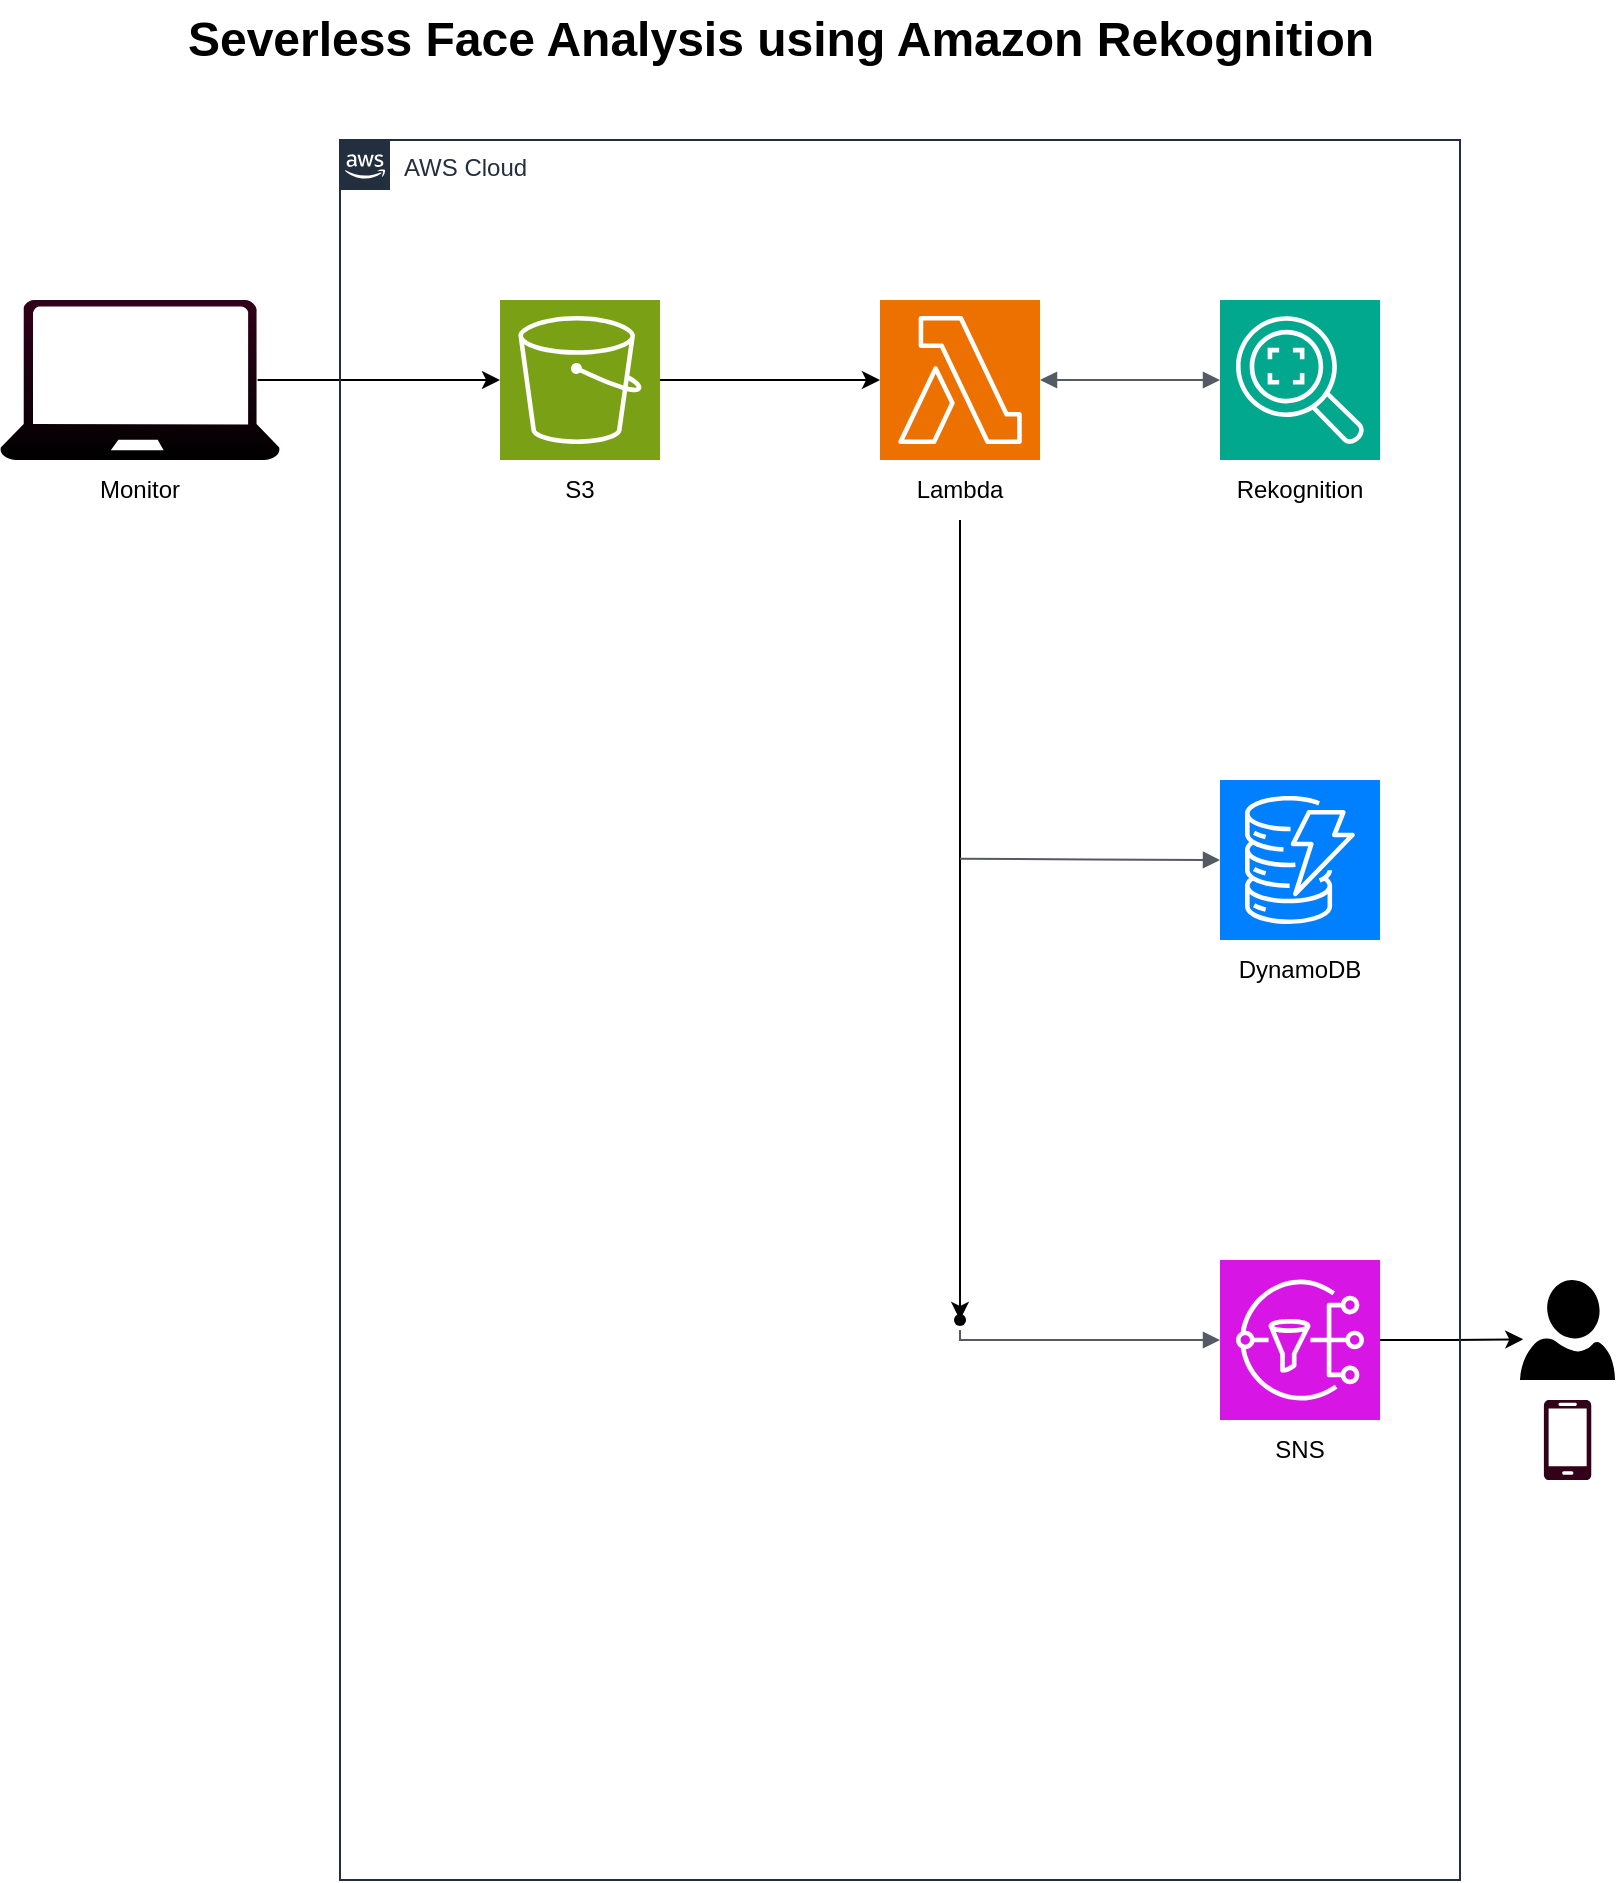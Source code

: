 <mxfile version="24.2.5" type="device">
  <diagram name="Page-1" id="bbNhHPLtcSECq55FanmO">
    <mxGraphModel dx="1434" dy="1944" grid="1" gridSize="10" guides="1" tooltips="1" connect="1" arrows="1" fold="1" page="1" pageScale="1" pageWidth="850" pageHeight="1100" math="0" shadow="0">
      <root>
        <mxCell id="0" />
        <mxCell id="1" parent="0" />
        <mxCell id="_r6Y_dU_7kAWAXshLB6E-125" value="&lt;div&gt;&lt;br&gt;&lt;/div&gt;" style="text;strokeColor=none;fillColor=none;html=1;fontSize=24;fontStyle=1;verticalAlign=middle;align=center;" parent="1" vertex="1">
          <mxGeometry x="359" y="739" width="100" height="40" as="geometry" />
        </mxCell>
        <mxCell id="_r6Y_dU_7kAWAXshLB6E-240" value="" style="verticalLabelPosition=bottom;html=1;verticalAlign=top;align=center;strokeColor=none;fillColor=#33001A;shape=mxgraph.azure.laptop;pointerEvents=1;gradientColor=default;" parent="1" vertex="1">
          <mxGeometry x="30" y="120" width="140" height="80" as="geometry" />
        </mxCell>
        <mxCell id="_r6Y_dU_7kAWAXshLB6E-241" value="" style="sketch=0;points=[[0,0,0],[0.25,0,0],[0.5,0,0],[0.75,0,0],[1,0,0],[0,1,0],[0.25,1,0],[0.5,1,0],[0.75,1,0],[1,1,0],[0,0.25,0],[0,0.5,0],[0,0.75,0],[1,0.25,0],[1,0.5,0],[1,0.75,0]];outlineConnect=0;fontColor=#232F3E;fillColor=#7AA116;strokeColor=#ffffff;dashed=0;verticalLabelPosition=bottom;verticalAlign=top;align=center;html=1;fontSize=12;fontStyle=0;aspect=fixed;shape=mxgraph.aws4.resourceIcon;resIcon=mxgraph.aws4.s3;" parent="1" vertex="1">
          <mxGeometry x="280" y="120" width="80" height="80" as="geometry" />
        </mxCell>
        <mxCell id="_r6Y_dU_7kAWAXshLB6E-253" style="edgeStyle=none;rounded=0;orthogonalLoop=1;jettySize=auto;html=1;exitX=1;exitY=0.5;exitDx=0;exitDy=0;exitPerimeter=0;" parent="1" source="_r6Y_dU_7kAWAXshLB6E-242" edge="1">
          <mxGeometry relative="1" as="geometry">
            <mxPoint x="540" y="159.667" as="targetPoint" />
          </mxGeometry>
        </mxCell>
        <mxCell id="_r6Y_dU_7kAWAXshLB6E-242" value="" style="sketch=0;points=[[0,0,0],[0.25,0,0],[0.5,0,0],[0.75,0,0],[1,0,0],[0,1,0],[0.25,1,0],[0.5,1,0],[0.75,1,0],[1,1,0],[0,0.25,0],[0,0.5,0],[0,0.75,0],[1,0.25,0],[1,0.5,0],[1,0.75,0]];outlineConnect=0;fontColor=#232F3E;fillColor=#ED7100;strokeColor=#ffffff;dashed=0;verticalLabelPosition=bottom;verticalAlign=top;align=center;html=1;fontSize=12;fontStyle=0;aspect=fixed;shape=mxgraph.aws4.resourceIcon;resIcon=mxgraph.aws4.lambda;" parent="1" vertex="1">
          <mxGeometry x="470" y="120" width="80" height="80" as="geometry" />
        </mxCell>
        <mxCell id="_r6Y_dU_7kAWAXshLB6E-243" value="" style="sketch=0;points=[[0,0,0],[0.25,0,0],[0.5,0,0],[0.75,0,0],[1,0,0],[0,1,0],[0.25,1,0],[0.5,1,0],[0.75,1,0],[1,1,0],[0,0.25,0],[0,0.5,0],[0,0.75,0],[1,0.25,0],[1,0.5,0],[1,0.75,0]];outlineConnect=0;fontColor=#232F3E;fillColor=#01A88D;strokeColor=#ffffff;dashed=0;verticalLabelPosition=bottom;verticalAlign=top;align=center;html=1;fontSize=12;fontStyle=0;aspect=fixed;shape=mxgraph.aws4.resourceIcon;resIcon=mxgraph.aws4.rekognition_2;" parent="1" vertex="1">
          <mxGeometry x="640" y="120" width="80" height="80" as="geometry" />
        </mxCell>
        <mxCell id="_r6Y_dU_7kAWAXshLB6E-244" value="" style="sketch=0;points=[[0,0,0],[0.25,0,0],[0.5,0,0],[0.75,0,0],[1,0,0],[0,1,0],[0.25,1,0],[0.5,1,0],[0.75,1,0],[1,1,0],[0,0.25,0],[0,0.5,0],[0,0.75,0],[1,0.25,0],[1,0.5,0],[1,0.75,0]];outlineConnect=0;fontColor=#232F3E;fillColor=#007FFF;strokeColor=#ffffff;dashed=0;verticalLabelPosition=bottom;verticalAlign=top;align=center;html=1;fontSize=12;fontStyle=0;aspect=fixed;shape=mxgraph.aws4.resourceIcon;resIcon=mxgraph.aws4.dynamodb;" parent="1" vertex="1">
          <mxGeometry x="640" y="360" width="80" height="80" as="geometry" />
        </mxCell>
        <mxCell id="_r6Y_dU_7kAWAXshLB6E-245" value="" style="sketch=0;points=[[0,0,0],[0.25,0,0],[0.5,0,0],[0.75,0,0],[1,0,0],[0,1,0],[0.25,1,0],[0.5,1,0],[0.75,1,0],[1,1,0],[0,0.25,0],[0,0.5,0],[0,0.75,0],[1,0.25,0],[1,0.5,0],[1,0.75,0]];outlineConnect=0;fontColor=#232F3E;fillColor=#d715e5;strokeColor=#ffffff;dashed=0;verticalLabelPosition=bottom;verticalAlign=top;align=center;html=1;fontSize=12;fontStyle=0;aspect=fixed;shape=mxgraph.aws4.resourceIcon;resIcon=mxgraph.aws4.sns;" parent="1" vertex="1">
          <mxGeometry x="640" y="600" width="80" height="80" as="geometry" />
        </mxCell>
        <mxCell id="_r6Y_dU_7kAWAXshLB6E-248" style="edgeStyle=none;rounded=0;orthogonalLoop=1;jettySize=auto;html=1;exitX=0.92;exitY=0.5;exitDx=0;exitDy=0;exitPerimeter=0;entryX=0;entryY=0.5;entryDx=0;entryDy=0;entryPerimeter=0;" parent="1" source="_r6Y_dU_7kAWAXshLB6E-240" target="_r6Y_dU_7kAWAXshLB6E-241" edge="1">
          <mxGeometry relative="1" as="geometry" />
        </mxCell>
        <mxCell id="_r6Y_dU_7kAWAXshLB6E-249" style="edgeStyle=none;rounded=0;orthogonalLoop=1;jettySize=auto;html=1;exitX=1;exitY=0.5;exitDx=0;exitDy=0;exitPerimeter=0;entryX=0;entryY=0.5;entryDx=0;entryDy=0;entryPerimeter=0;" parent="1" source="_r6Y_dU_7kAWAXshLB6E-241" target="_r6Y_dU_7kAWAXshLB6E-242" edge="1">
          <mxGeometry relative="1" as="geometry" />
        </mxCell>
        <mxCell id="_r6Y_dU_7kAWAXshLB6E-256" value="" style="edgeStyle=orthogonalEdgeStyle;html=1;endArrow=block;elbow=vertical;startArrow=block;startFill=1;endFill=1;strokeColor=#545B64;rounded=0;entryX=0;entryY=0.5;entryDx=0;entryDy=0;entryPerimeter=0;" parent="1" target="_r6Y_dU_7kAWAXshLB6E-243" edge="1">
          <mxGeometry width="100" relative="1" as="geometry">
            <mxPoint x="550" y="160" as="sourcePoint" />
            <mxPoint x="650" y="160" as="targetPoint" />
            <Array as="points">
              <mxPoint x="560" y="160" />
              <mxPoint x="560" y="160" />
            </Array>
          </mxGeometry>
        </mxCell>
        <mxCell id="_r6Y_dU_7kAWAXshLB6E-260" value="Monitor" style="text;html=1;align=center;verticalAlign=middle;whiteSpace=wrap;rounded=0;" parent="1" vertex="1">
          <mxGeometry x="70" y="200" width="60" height="30" as="geometry" />
        </mxCell>
        <mxCell id="_r6Y_dU_7kAWAXshLB6E-261" value="S3" style="text;html=1;align=center;verticalAlign=middle;whiteSpace=wrap;rounded=0;" parent="1" vertex="1">
          <mxGeometry x="290" y="200" width="60" height="30" as="geometry" />
        </mxCell>
        <mxCell id="_r6Y_dU_7kAWAXshLB6E-262" value="Lambda" style="text;html=1;align=center;verticalAlign=middle;whiteSpace=wrap;rounded=0;" parent="1" vertex="1">
          <mxGeometry x="480" y="200" width="60" height="30" as="geometry" />
        </mxCell>
        <mxCell id="_r6Y_dU_7kAWAXshLB6E-263" value="Rekognition" style="text;html=1;align=center;verticalAlign=middle;whiteSpace=wrap;rounded=0;" parent="1" vertex="1">
          <mxGeometry x="650" y="200" width="60" height="30" as="geometry" />
        </mxCell>
        <mxCell id="_r6Y_dU_7kAWAXshLB6E-264" value="DynamoDB" style="text;html=1;align=center;verticalAlign=middle;whiteSpace=wrap;rounded=0;" parent="1" vertex="1">
          <mxGeometry x="650" y="440" width="60" height="30" as="geometry" />
        </mxCell>
        <mxCell id="_r6Y_dU_7kAWAXshLB6E-265" value="SNS" style="text;html=1;align=center;verticalAlign=middle;whiteSpace=wrap;rounded=0;" parent="1" vertex="1">
          <mxGeometry x="650" y="680" width="60" height="30" as="geometry" />
        </mxCell>
        <mxCell id="_r6Y_dU_7kAWAXshLB6E-271" value="" style="shape=waypoint;sketch=0;fillStyle=solid;size=6;pointerEvents=1;points=[];fillColor=none;resizable=0;rotatable=0;perimeter=centerPerimeter;snapToPoint=1;" parent="1" vertex="1">
          <mxGeometry x="500" y="620" width="20" height="20" as="geometry" />
        </mxCell>
        <mxCell id="_r6Y_dU_7kAWAXshLB6E-273" style="edgeStyle=orthogonalEdgeStyle;rounded=0;orthogonalLoop=1;jettySize=auto;html=1;exitX=0.5;exitY=1;exitDx=0;exitDy=0;entryX=1.117;entryY=0.883;entryDx=0;entryDy=0;entryPerimeter=0;" parent="1" source="_r6Y_dU_7kAWAXshLB6E-262" target="_r6Y_dU_7kAWAXshLB6E-271" edge="1">
          <mxGeometry relative="1" as="geometry" />
        </mxCell>
        <mxCell id="_r6Y_dU_7kAWAXshLB6E-274" value="" style="edgeStyle=orthogonalEdgeStyle;html=1;endArrow=block;elbow=vertical;startArrow=none;endFill=1;strokeColor=#545B64;rounded=0;entryX=0;entryY=0.5;entryDx=0;entryDy=0;entryPerimeter=0;" parent="1" target="_r6Y_dU_7kAWAXshLB6E-244" edge="1">
          <mxGeometry width="100" relative="1" as="geometry">
            <mxPoint x="510" y="399.33" as="sourcePoint" />
            <mxPoint x="610" y="399.33" as="targetPoint" />
          </mxGeometry>
        </mxCell>
        <mxCell id="_r6Y_dU_7kAWAXshLB6E-281" value="" style="edgeStyle=orthogonalEdgeStyle;html=1;endArrow=block;elbow=vertical;startArrow=none;endFill=1;strokeColor=#545B64;rounded=0;exitX=1.183;exitY=0.733;exitDx=0;exitDy=0;exitPerimeter=0;" parent="1" edge="1">
          <mxGeometry width="100" relative="1" as="geometry">
            <mxPoint x="510" y="635" as="sourcePoint" />
            <mxPoint x="640" y="640" as="targetPoint" />
            <Array as="points">
              <mxPoint x="510" y="640" />
            </Array>
          </mxGeometry>
        </mxCell>
        <mxCell id="_r6Y_dU_7kAWAXshLB6E-284" style="edgeStyle=orthogonalEdgeStyle;rounded=0;orthogonalLoop=1;jettySize=auto;html=1;entryX=0.035;entryY=0.593;entryDx=0;entryDy=0;entryPerimeter=0;" parent="1" source="_r6Y_dU_7kAWAXshLB6E-245" edge="1">
          <mxGeometry relative="1" as="geometry">
            <mxPoint x="791.645" y="639.65" as="targetPoint" />
          </mxGeometry>
        </mxCell>
        <mxCell id="_r6Y_dU_7kAWAXshLB6E-285" value="" style="verticalLabelPosition=bottom;html=1;verticalAlign=top;align=center;strokeColor=none;fillColor=#000000;shape=mxgraph.azure.user;" parent="1" vertex="1">
          <mxGeometry x="790" y="610" width="47.5" height="50" as="geometry" />
        </mxCell>
        <mxCell id="_r6Y_dU_7kAWAXshLB6E-287" value="" style="verticalLabelPosition=bottom;html=1;verticalAlign=top;align=center;strokeColor=none;fillColor=#33001A;shape=mxgraph.azure.mobile;pointerEvents=1;" parent="1" vertex="1">
          <mxGeometry x="801.88" y="670" width="23.75" height="40" as="geometry" />
        </mxCell>
        <mxCell id="_r6Y_dU_7kAWAXshLB6E-288" value="AWS Cloud" style="points=[[0,0],[0.25,0],[0.5,0],[0.75,0],[1,0],[1,0.25],[1,0.5],[1,0.75],[1,1],[0.75,1],[0.5,1],[0.25,1],[0,1],[0,0.75],[0,0.5],[0,0.25]];outlineConnect=0;gradientColor=none;html=1;whiteSpace=wrap;fontSize=12;fontStyle=0;container=1;pointerEvents=0;collapsible=0;recursiveResize=0;shape=mxgraph.aws4.group;grIcon=mxgraph.aws4.group_aws_cloud_alt;strokeColor=#232F3E;fillColor=none;verticalAlign=top;align=left;spacingLeft=30;fontColor=#232F3E;dashed=0;" parent="1" vertex="1">
          <mxGeometry x="200" y="40" width="560" height="870" as="geometry" />
        </mxCell>
        <mxCell id="_r6Y_dU_7kAWAXshLB6E-289" value="Severless Face Analysis using Amazon Rekognition" style="text;strokeColor=none;fillColor=none;html=1;fontSize=24;fontStyle=1;verticalAlign=middle;align=center;" parent="1" vertex="1">
          <mxGeometry x="370" y="-30" width="100" height="40" as="geometry" />
        </mxCell>
      </root>
    </mxGraphModel>
  </diagram>
</mxfile>
